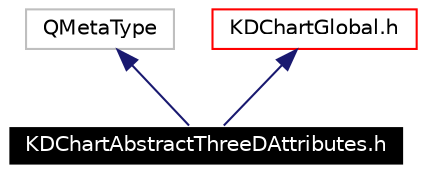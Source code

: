 digraph G
{
  edge [fontname="Helvetica",fontsize=10,labelfontname="Helvetica",labelfontsize=10];
  node [fontname="Helvetica",fontsize=10,shape=record];
  Node862 [label="KDChartAbstractThreeDAttributes.h",height=0.2,width=0.4,color="white", fillcolor="black", style="filled" fontcolor="white"];
  Node863 -> Node862 [dir=back,color="midnightblue",fontsize=10,style="solid",fontname="Helvetica"];
  Node863 [label="QMetaType",height=0.2,width=0.4,color="grey75"];
  Node864 -> Node862 [dir=back,color="midnightblue",fontsize=10,style="solid",fontname="Helvetica"];
  Node864 [label="KDChartGlobal.h",height=0.2,width=0.4,color="red",URL="$_k_d_chart_global_8h.html"];
}
